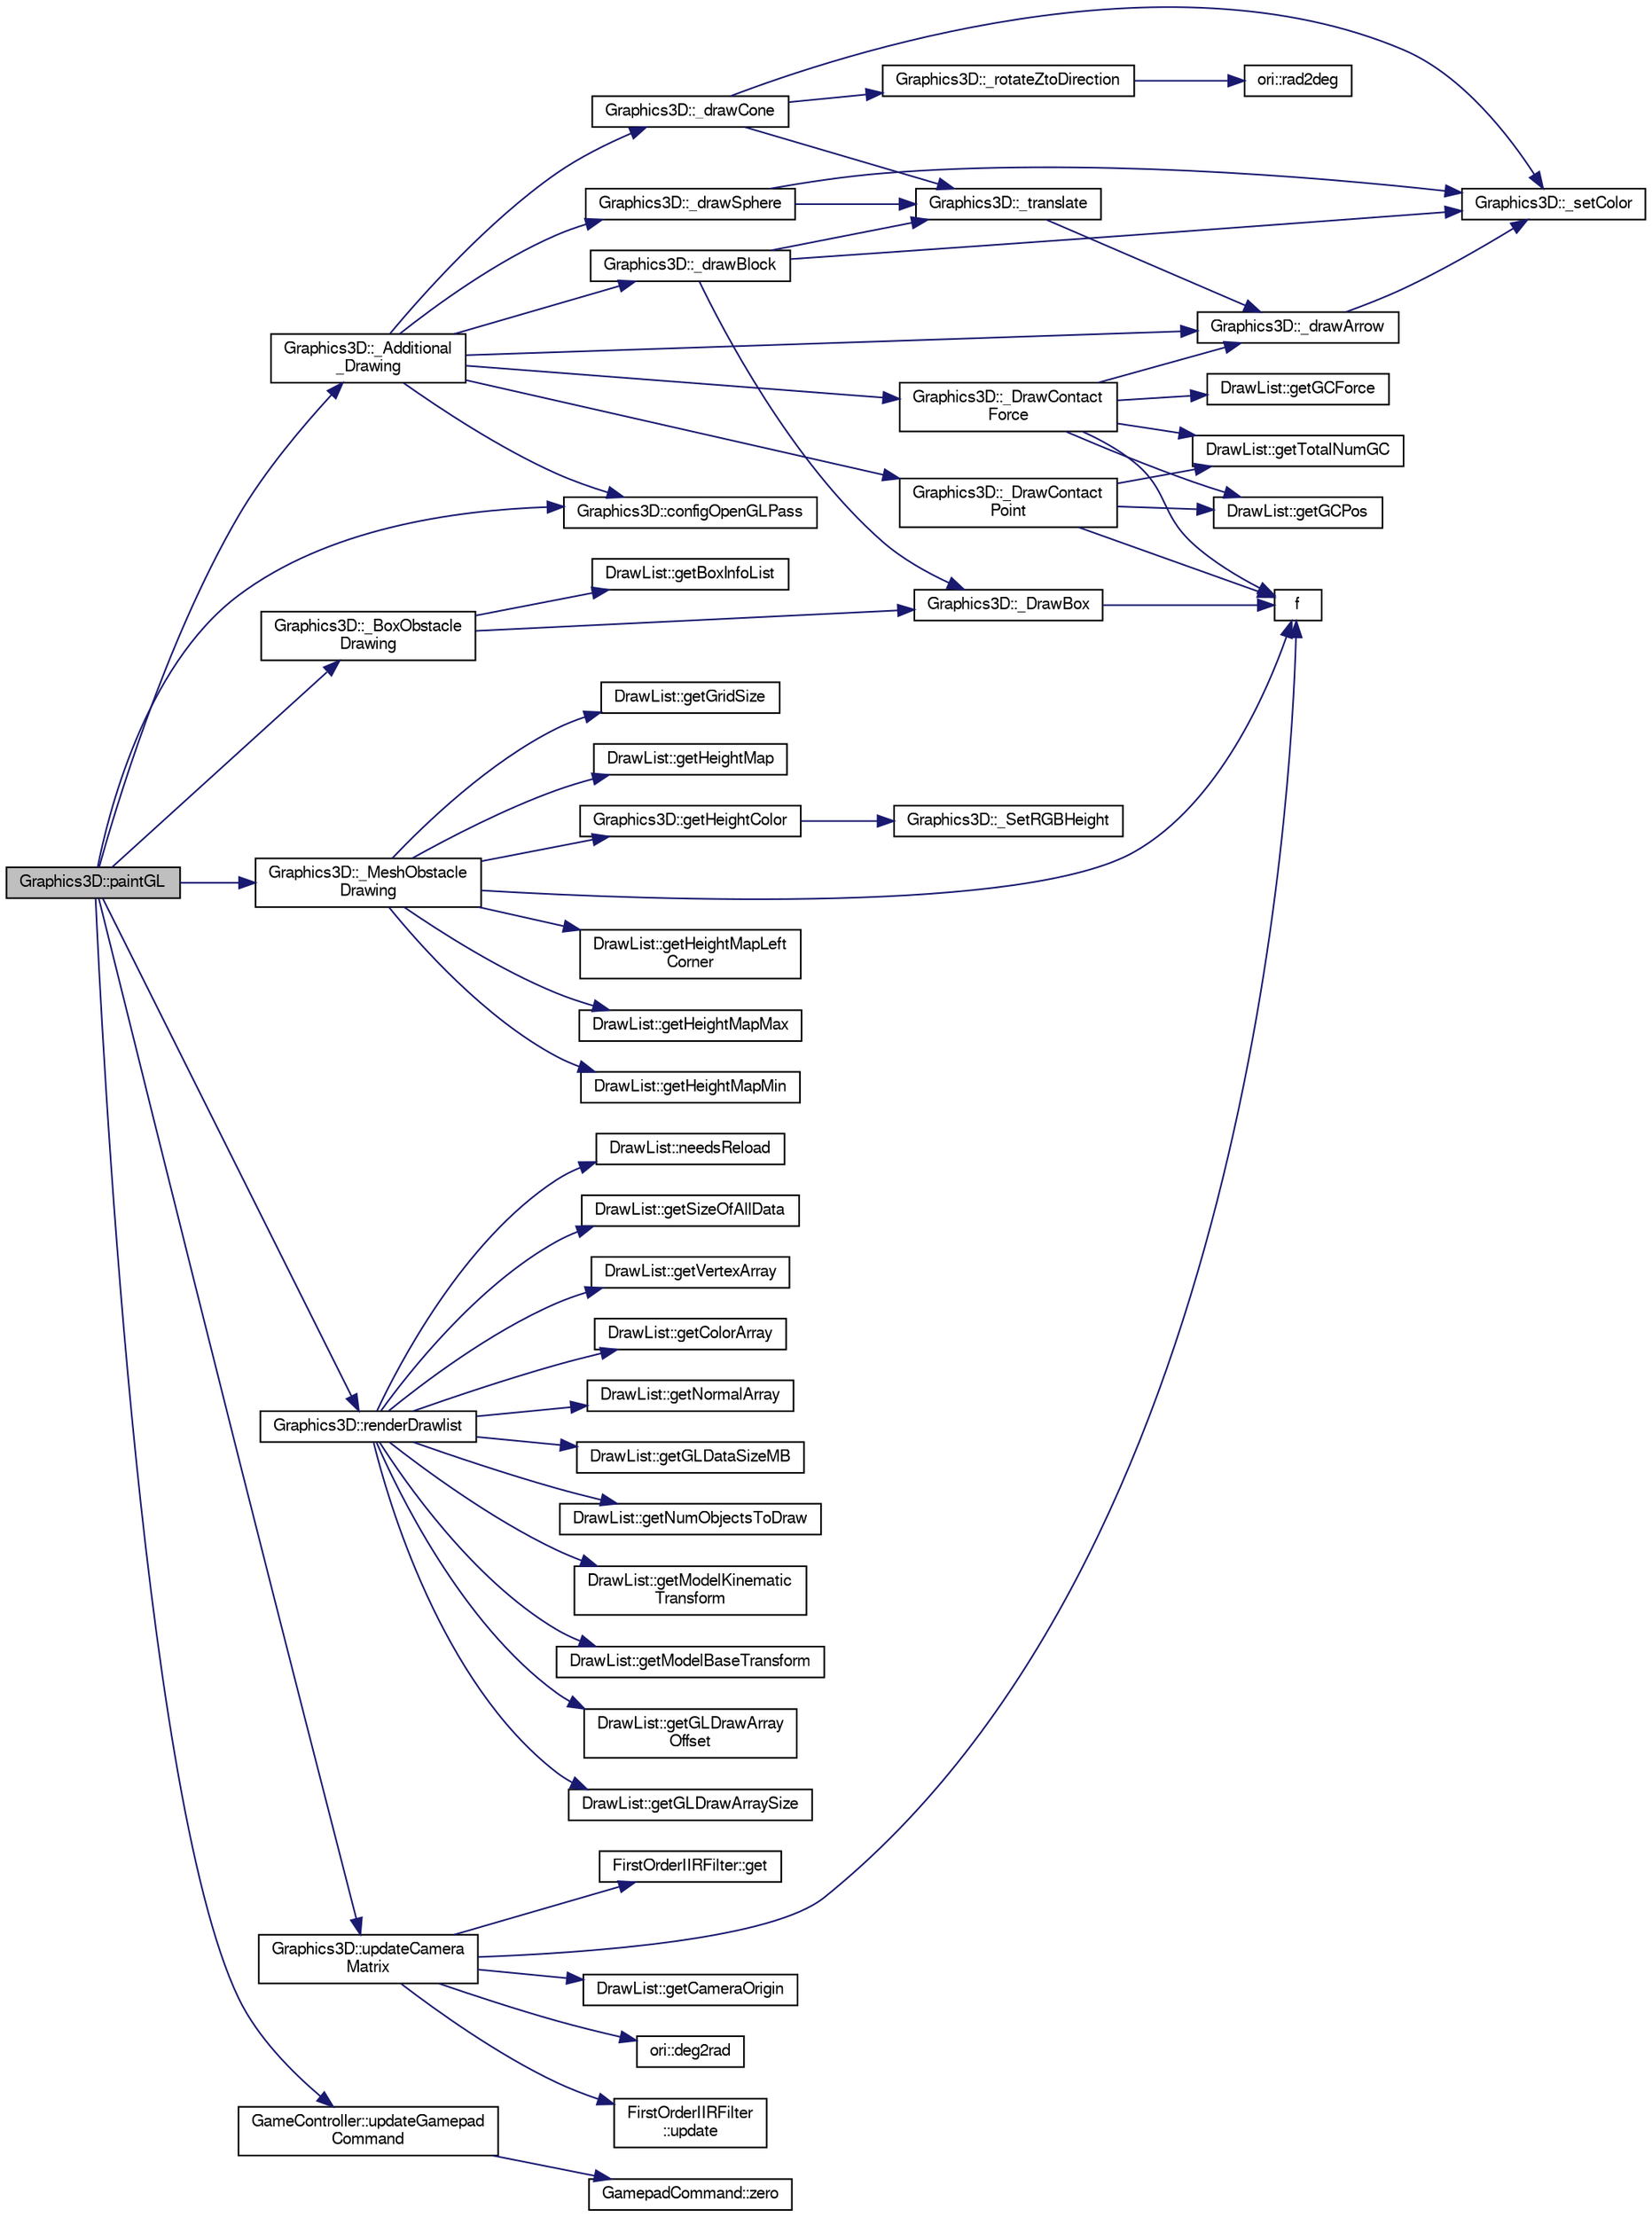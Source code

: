 digraph "Graphics3D::paintGL"
{
  edge [fontname="FreeSans",fontsize="10",labelfontname="FreeSans",labelfontsize="10"];
  node [fontname="FreeSans",fontsize="10",shape=record];
  rankdir="LR";
  Node1 [label="Graphics3D::paintGL",height=0.2,width=0.4,color="black", fillcolor="grey75", style="filled", fontcolor="black"];
  Node1 -> Node2 [color="midnightblue",fontsize="10",style="solid",fontname="FreeSans"];
  Node2 [label="Graphics3D::_Additional\l_Drawing",height=0.2,width=0.4,color="black", fillcolor="white", style="filled",URL="$de/d6f/class_graphics3_d.html#a0b626c2d1757985f4dd53bacad38c8e2"];
  Node2 -> Node3 [color="midnightblue",fontsize="10",style="solid",fontname="FreeSans"];
  Node3 [label="Graphics3D::_drawArrow",height=0.2,width=0.4,color="black", fillcolor="white", style="filled",URL="$de/d6f/class_graphics3_d.html#adfa1218d3a0f71638ad7095d2efe51aa"];
  Node3 -> Node4 [color="midnightblue",fontsize="10",style="solid",fontname="FreeSans"];
  Node4 [label="Graphics3D::_setColor",height=0.2,width=0.4,color="black", fillcolor="white", style="filled",URL="$de/d6f/class_graphics3_d.html#aa7f5cf1109caec4c347a2b2536f32e64"];
  Node2 -> Node5 [color="midnightblue",fontsize="10",style="solid",fontname="FreeSans"];
  Node5 [label="Graphics3D::_drawBlock",height=0.2,width=0.4,color="black", fillcolor="white", style="filled",URL="$de/d6f/class_graphics3_d.html#accfe6975a634047d2396cfad9b17b5d2"];
  Node5 -> Node6 [color="midnightblue",fontsize="10",style="solid",fontname="FreeSans"];
  Node6 [label="Graphics3D::_DrawBox",height=0.2,width=0.4,color="black", fillcolor="white", style="filled",URL="$de/d6f/class_graphics3_d.html#a950380fbd120149654025042e5f9316c"];
  Node6 -> Node7 [color="midnightblue",fontsize="10",style="solid",fontname="FreeSans"];
  Node7 [label="f",height=0.2,width=0.4,color="black", fillcolor="white", style="filled",URL="$dc/dd7/test__casadi_8cpp.html#ae20d7fba59865a21504b65cdb44cbfe5"];
  Node5 -> Node4 [color="midnightblue",fontsize="10",style="solid",fontname="FreeSans"];
  Node5 -> Node8 [color="midnightblue",fontsize="10",style="solid",fontname="FreeSans"];
  Node8 [label="Graphics3D::_translate",height=0.2,width=0.4,color="black", fillcolor="white", style="filled",URL="$de/d6f/class_graphics3_d.html#ab827a56c12d8bd1f08c3d24e2b520e99"];
  Node8 -> Node3 [color="midnightblue",fontsize="10",style="solid",fontname="FreeSans"];
  Node2 -> Node9 [color="midnightblue",fontsize="10",style="solid",fontname="FreeSans"];
  Node9 [label="Graphics3D::_drawCone",height=0.2,width=0.4,color="black", fillcolor="white", style="filled",URL="$de/d6f/class_graphics3_d.html#a5486700fa1514220acfd22461ecb37d9"];
  Node9 -> Node10 [color="midnightblue",fontsize="10",style="solid",fontname="FreeSans"];
  Node10 [label="Graphics3D::_rotateZtoDirection",height=0.2,width=0.4,color="black", fillcolor="white", style="filled",URL="$de/d6f/class_graphics3_d.html#af320ca8b65460c371d0b76e605a03d07"];
  Node10 -> Node11 [color="midnightblue",fontsize="10",style="solid",fontname="FreeSans"];
  Node11 [label="ori::rad2deg",height=0.2,width=0.4,color="black", fillcolor="white", style="filled",URL="$da/d9b/namespaceori.html#ab66b0f13a5bbe6887c815cc1f97b6a13"];
  Node9 -> Node4 [color="midnightblue",fontsize="10",style="solid",fontname="FreeSans"];
  Node9 -> Node8 [color="midnightblue",fontsize="10",style="solid",fontname="FreeSans"];
  Node2 -> Node12 [color="midnightblue",fontsize="10",style="solid",fontname="FreeSans"];
  Node12 [label="Graphics3D::_DrawContact\lForce",height=0.2,width=0.4,color="black", fillcolor="white", style="filled",URL="$de/d6f/class_graphics3_d.html#aed2632dbf9e0c7e3d5c0336738957cd8"];
  Node12 -> Node3 [color="midnightblue",fontsize="10",style="solid",fontname="FreeSans"];
  Node12 -> Node7 [color="midnightblue",fontsize="10",style="solid",fontname="FreeSans"];
  Node12 -> Node13 [color="midnightblue",fontsize="10",style="solid",fontname="FreeSans"];
  Node13 [label="DrawList::getGCForce",height=0.2,width=0.4,color="black", fillcolor="white", style="filled",URL="$d1/d03/class_draw_list.html#a0c2c941704b8e8099f5dc4fb7f2d13f9"];
  Node12 -> Node14 [color="midnightblue",fontsize="10",style="solid",fontname="FreeSans"];
  Node14 [label="DrawList::getGCPos",height=0.2,width=0.4,color="black", fillcolor="white", style="filled",URL="$d1/d03/class_draw_list.html#ae4b99509d0985cf5302c0ce09e6eb715"];
  Node12 -> Node15 [color="midnightblue",fontsize="10",style="solid",fontname="FreeSans"];
  Node15 [label="DrawList::getTotalNumGC",height=0.2,width=0.4,color="black", fillcolor="white", style="filled",URL="$d1/d03/class_draw_list.html#a1e061a3a3e49ebfa5cda903410138397"];
  Node2 -> Node16 [color="midnightblue",fontsize="10",style="solid",fontname="FreeSans"];
  Node16 [label="Graphics3D::_DrawContact\lPoint",height=0.2,width=0.4,color="black", fillcolor="white", style="filled",URL="$de/d6f/class_graphics3_d.html#ac45572ef85a87fa4cf2647e418d220d4"];
  Node16 -> Node7 [color="midnightblue",fontsize="10",style="solid",fontname="FreeSans"];
  Node16 -> Node14 [color="midnightblue",fontsize="10",style="solid",fontname="FreeSans"];
  Node16 -> Node15 [color="midnightblue",fontsize="10",style="solid",fontname="FreeSans"];
  Node2 -> Node17 [color="midnightblue",fontsize="10",style="solid",fontname="FreeSans"];
  Node17 [label="Graphics3D::_drawSphere",height=0.2,width=0.4,color="black", fillcolor="white", style="filled",URL="$de/d6f/class_graphics3_d.html#af4a38ac4c3cb98d9720acd07dd1ff38a"];
  Node17 -> Node4 [color="midnightblue",fontsize="10",style="solid",fontname="FreeSans"];
  Node17 -> Node8 [color="midnightblue",fontsize="10",style="solid",fontname="FreeSans"];
  Node2 -> Node18 [color="midnightblue",fontsize="10",style="solid",fontname="FreeSans"];
  Node18 [label="Graphics3D::configOpenGLPass",height=0.2,width=0.4,color="black", fillcolor="white", style="filled",URL="$de/d6f/class_graphics3_d.html#a4945d4f24b4be0c063ee3448daa87e24"];
  Node1 -> Node19 [color="midnightblue",fontsize="10",style="solid",fontname="FreeSans"];
  Node19 [label="Graphics3D::_BoxObstacle\lDrawing",height=0.2,width=0.4,color="black", fillcolor="white", style="filled",URL="$de/d6f/class_graphics3_d.html#a540f27ed54499fb031a045a6292a9922"];
  Node19 -> Node6 [color="midnightblue",fontsize="10",style="solid",fontname="FreeSans"];
  Node19 -> Node20 [color="midnightblue",fontsize="10",style="solid",fontname="FreeSans"];
  Node20 [label="DrawList::getBoxInfoList",height=0.2,width=0.4,color="black", fillcolor="white", style="filled",URL="$d1/d03/class_draw_list.html#a394291a36ef4635a0c1ae25462d8ac5b"];
  Node1 -> Node21 [color="midnightblue",fontsize="10",style="solid",fontname="FreeSans"];
  Node21 [label="Graphics3D::_MeshObstacle\lDrawing",height=0.2,width=0.4,color="black", fillcolor="white", style="filled",URL="$de/d6f/class_graphics3_d.html#a61817c6a3efa40dfb0d85672f3aaebde"];
  Node21 -> Node7 [color="midnightblue",fontsize="10",style="solid",fontname="FreeSans"];
  Node21 -> Node22 [color="midnightblue",fontsize="10",style="solid",fontname="FreeSans"];
  Node22 [label="DrawList::getGridSize",height=0.2,width=0.4,color="black", fillcolor="white", style="filled",URL="$d1/d03/class_draw_list.html#a1da39873b6f2f1c605c49678247e23e0"];
  Node21 -> Node23 [color="midnightblue",fontsize="10",style="solid",fontname="FreeSans"];
  Node23 [label="Graphics3D::getHeightColor",height=0.2,width=0.4,color="black", fillcolor="white", style="filled",URL="$de/d6f/class_graphics3_d.html#acf18b4f1460f7aaebbe8965651f058e9"];
  Node23 -> Node24 [color="midnightblue",fontsize="10",style="solid",fontname="FreeSans"];
  Node24 [label="Graphics3D::_SetRGBHeight",height=0.2,width=0.4,color="black", fillcolor="white", style="filled",URL="$de/d6f/class_graphics3_d.html#a7114c7c0a652b50cb1f32c4f62767f92"];
  Node21 -> Node25 [color="midnightblue",fontsize="10",style="solid",fontname="FreeSans"];
  Node25 [label="DrawList::getHeightMap",height=0.2,width=0.4,color="black", fillcolor="white", style="filled",URL="$d1/d03/class_draw_list.html#ae2b3381013216191dbfe884adf21c0dd"];
  Node21 -> Node26 [color="midnightblue",fontsize="10",style="solid",fontname="FreeSans"];
  Node26 [label="DrawList::getHeightMapLeft\lCorner",height=0.2,width=0.4,color="black", fillcolor="white", style="filled",URL="$d1/d03/class_draw_list.html#a9638d3da87f1198fdcb32d2b624f937d"];
  Node21 -> Node27 [color="midnightblue",fontsize="10",style="solid",fontname="FreeSans"];
  Node27 [label="DrawList::getHeightMapMax",height=0.2,width=0.4,color="black", fillcolor="white", style="filled",URL="$d1/d03/class_draw_list.html#ab7f8da510907ff8c2a00488dba9f1631"];
  Node21 -> Node28 [color="midnightblue",fontsize="10",style="solid",fontname="FreeSans"];
  Node28 [label="DrawList::getHeightMapMin",height=0.2,width=0.4,color="black", fillcolor="white", style="filled",URL="$d1/d03/class_draw_list.html#a669c697866c96ab734e134811f047afc"];
  Node1 -> Node18 [color="midnightblue",fontsize="10",style="solid",fontname="FreeSans"];
  Node1 -> Node29 [color="midnightblue",fontsize="10",style="solid",fontname="FreeSans"];
  Node29 [label="Graphics3D::renderDrawlist",height=0.2,width=0.4,color="black", fillcolor="white", style="filled",URL="$de/d6f/class_graphics3_d.html#aa20adf046eb31a3703c1bed527e3f657"];
  Node29 -> Node30 [color="midnightblue",fontsize="10",style="solid",fontname="FreeSans"];
  Node30 [label="DrawList::needsReload",height=0.2,width=0.4,color="black", fillcolor="white", style="filled",URL="$d1/d03/class_draw_list.html#a55249ea44dfcabccd883215d9132a11c"];
  Node29 -> Node31 [color="midnightblue",fontsize="10",style="solid",fontname="FreeSans"];
  Node31 [label="DrawList::getSizeOfAllData",height=0.2,width=0.4,color="black", fillcolor="white", style="filled",URL="$d1/d03/class_draw_list.html#a0c41b0aa912c97b04b58c6fcedcb34a0"];
  Node29 -> Node32 [color="midnightblue",fontsize="10",style="solid",fontname="FreeSans"];
  Node32 [label="DrawList::getVertexArray",height=0.2,width=0.4,color="black", fillcolor="white", style="filled",URL="$d1/d03/class_draw_list.html#abd07faa05bc696fb43bd0fdb9467dfe5"];
  Node29 -> Node33 [color="midnightblue",fontsize="10",style="solid",fontname="FreeSans"];
  Node33 [label="DrawList::getColorArray",height=0.2,width=0.4,color="black", fillcolor="white", style="filled",URL="$d1/d03/class_draw_list.html#aaee2e45bbb2e8a546feafbedf967d034"];
  Node29 -> Node34 [color="midnightblue",fontsize="10",style="solid",fontname="FreeSans"];
  Node34 [label="DrawList::getNormalArray",height=0.2,width=0.4,color="black", fillcolor="white", style="filled",URL="$d1/d03/class_draw_list.html#aab9869265b6079694a8dd5c42a17c567"];
  Node29 -> Node35 [color="midnightblue",fontsize="10",style="solid",fontname="FreeSans"];
  Node35 [label="DrawList::getGLDataSizeMB",height=0.2,width=0.4,color="black", fillcolor="white", style="filled",URL="$d1/d03/class_draw_list.html#a09d57d9873d31279ece2cedd6a69cde8"];
  Node29 -> Node36 [color="midnightblue",fontsize="10",style="solid",fontname="FreeSans"];
  Node36 [label="DrawList::getNumObjectsToDraw",height=0.2,width=0.4,color="black", fillcolor="white", style="filled",URL="$d1/d03/class_draw_list.html#ac5b1d94476402e453f2b3446ed846edc"];
  Node29 -> Node37 [color="midnightblue",fontsize="10",style="solid",fontname="FreeSans"];
  Node37 [label="DrawList::getModelKinematic\lTransform",height=0.2,width=0.4,color="black", fillcolor="white", style="filled",URL="$d1/d03/class_draw_list.html#abb4874ec78af884a830aef981e580137"];
  Node29 -> Node38 [color="midnightblue",fontsize="10",style="solid",fontname="FreeSans"];
  Node38 [label="DrawList::getModelBaseTransform",height=0.2,width=0.4,color="black", fillcolor="white", style="filled",URL="$d1/d03/class_draw_list.html#acaddb6c8d3e5dae59c9c6cf7b0ba1e00"];
  Node29 -> Node39 [color="midnightblue",fontsize="10",style="solid",fontname="FreeSans"];
  Node39 [label="DrawList::getGLDrawArray\lOffset",height=0.2,width=0.4,color="black", fillcolor="white", style="filled",URL="$d1/d03/class_draw_list.html#ae20412e460d33e4dded35cb43818ae17"];
  Node29 -> Node40 [color="midnightblue",fontsize="10",style="solid",fontname="FreeSans"];
  Node40 [label="DrawList::getGLDrawArraySize",height=0.2,width=0.4,color="black", fillcolor="white", style="filled",URL="$d1/d03/class_draw_list.html#a2c6f1f169cca762878ec1a46e4dbfcba"];
  Node1 -> Node41 [color="midnightblue",fontsize="10",style="solid",fontname="FreeSans"];
  Node41 [label="Graphics3D::updateCamera\lMatrix",height=0.2,width=0.4,color="black", fillcolor="white", style="filled",URL="$de/d6f/class_graphics3_d.html#a5a26d600296dffb268108c84bfbb342f"];
  Node41 -> Node7 [color="midnightblue",fontsize="10",style="solid",fontname="FreeSans"];
  Node41 -> Node42 [color="midnightblue",fontsize="10",style="solid",fontname="FreeSans"];
  Node42 [label="ori::deg2rad",height=0.2,width=0.4,color="black", fillcolor="white", style="filled",URL="$da/d9b/namespaceori.html#abb3365c40bad692ba94734339d8c9df9"];
  Node41 -> Node43 [color="midnightblue",fontsize="10",style="solid",fontname="FreeSans"];
  Node43 [label="FirstOrderIIRFilter\l::update",height=0.2,width=0.4,color="black", fillcolor="white", style="filled",URL="$dc/d6f/class_first_order_i_i_r_filter.html#a6b1e22e84349dfe5b4c166a9d46c5d4b"];
  Node41 -> Node44 [color="midnightblue",fontsize="10",style="solid",fontname="FreeSans"];
  Node44 [label="FirstOrderIIRFilter::get",height=0.2,width=0.4,color="black", fillcolor="white", style="filled",URL="$dc/d6f/class_first_order_i_i_r_filter.html#a11abac204c75fb6ef53e830d052dfab1"];
  Node41 -> Node45 [color="midnightblue",fontsize="10",style="solid",fontname="FreeSans"];
  Node45 [label="DrawList::getCameraOrigin",height=0.2,width=0.4,color="black", fillcolor="white", style="filled",URL="$d1/d03/class_draw_list.html#acdf51fca776b0e13bdbb756e40741442"];
  Node1 -> Node46 [color="midnightblue",fontsize="10",style="solid",fontname="FreeSans"];
  Node46 [label="GameController::updateGamepad\lCommand",height=0.2,width=0.4,color="black", fillcolor="white", style="filled",URL="$d1/d8b/class_game_controller.html#ac4544ca562232ab37d073cd7ce69197f"];
  Node46 -> Node47 [color="midnightblue",fontsize="10",style="solid",fontname="FreeSans"];
  Node47 [label="GamepadCommand::zero",height=0.2,width=0.4,color="black", fillcolor="white", style="filled",URL="$d4/d51/struct_gamepad_command.html#a9eaa9194374572d57b23de164ee6b29f"];
}
